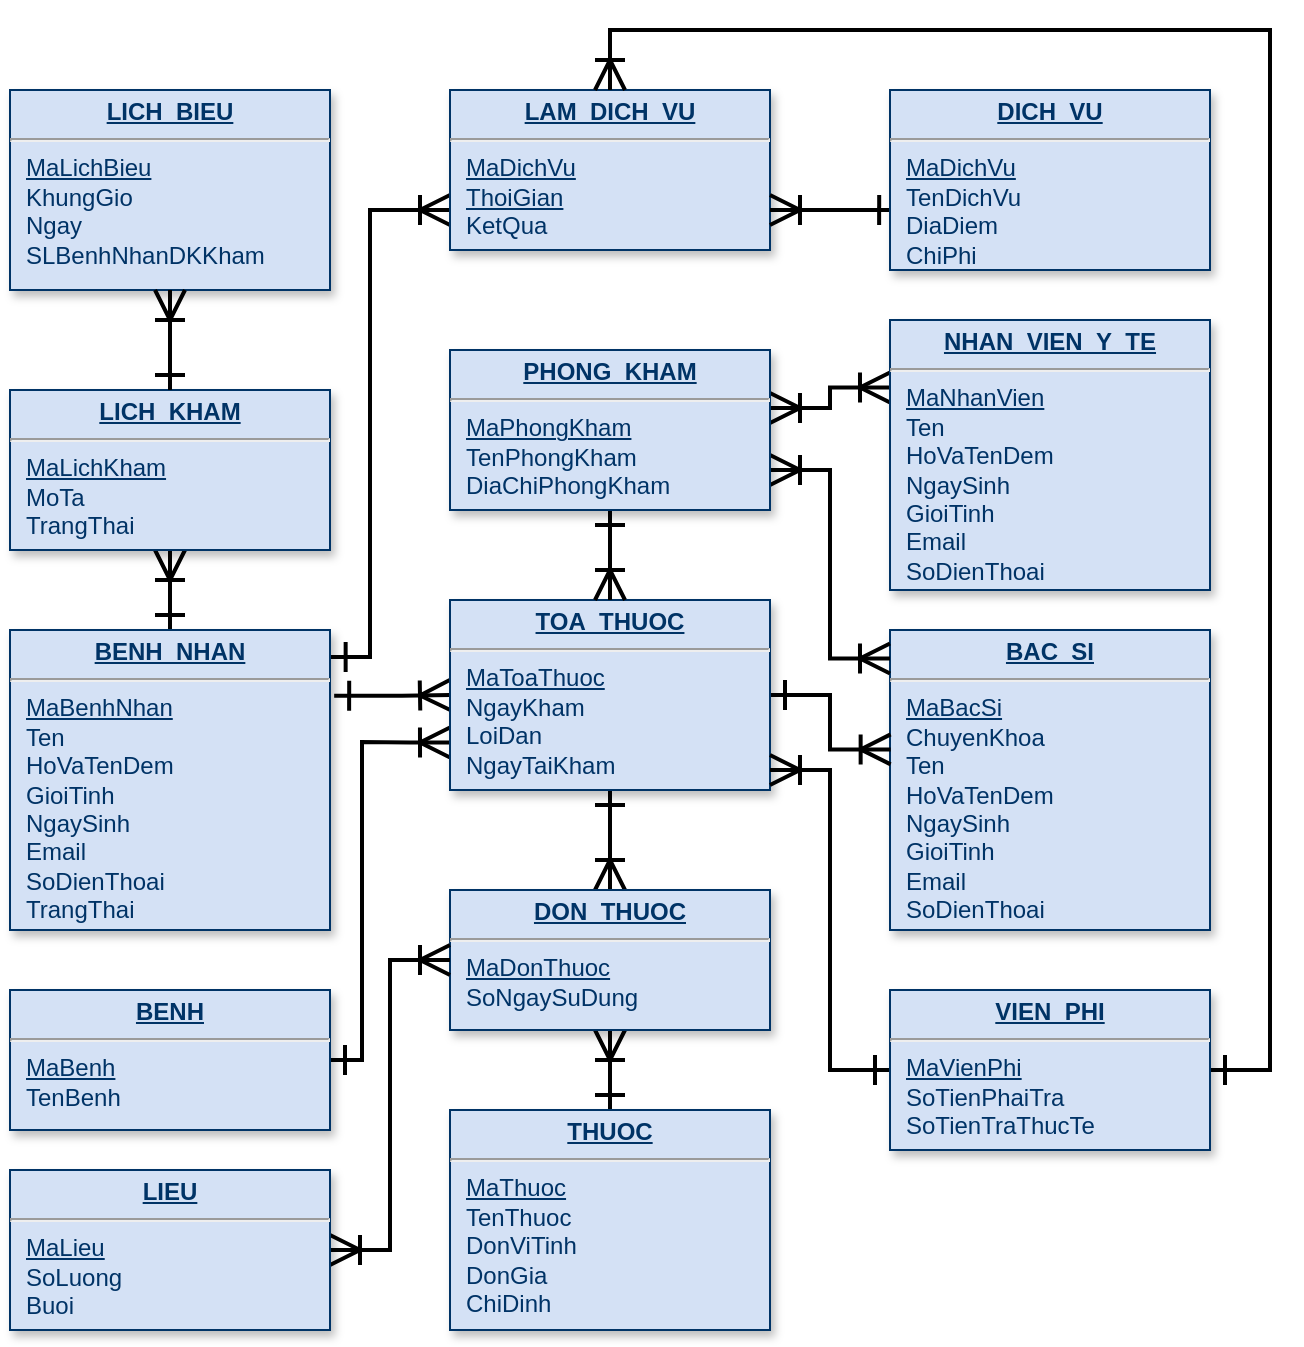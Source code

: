 <mxfile version="13.10.2" type="github">
  <diagram name="Page-1" id="efa7a0a1-bf9b-a30e-e6df-94a7791c09e9">
    <mxGraphModel dx="-330" dy="1448" grid="1" gridSize="10" guides="1" tooltips="1" connect="1" arrows="1" fold="1" page="1" pageScale="1" pageWidth="826" pageHeight="1169" background="#ffffff" math="0" shadow="0">
      <root>
        <mxCell id="0" />
        <mxCell id="1" parent="0" />
        <mxCell id="B0tJStdaB35ie_Ph1WJy-118" value="&lt;p style=&quot;margin: 0px ; margin-top: 4px ; text-align: center ; text-decoration: underline&quot;&gt;&lt;b&gt;BAC_SI&lt;/b&gt;&lt;/p&gt;&lt;hr&gt;&lt;p style=&quot;margin: 0px ; margin-left: 8px&quot;&gt;&lt;u&gt;MaBacSi&lt;/u&gt;&lt;/p&gt;&lt;p style=&quot;margin: 0px ; margin-left: 8px&quot;&gt;ChuyenKhoa&lt;/p&gt;&lt;p style=&quot;margin: 0px ; margin-left: 8px&quot;&gt;Ten&lt;/p&gt;&lt;p style=&quot;margin: 0px ; margin-left: 8px&quot;&gt;HoVaTenDem&lt;/p&gt;&lt;p style=&quot;margin: 0px ; margin-left: 8px&quot;&gt;NgaySinh&lt;/p&gt;&lt;p style=&quot;margin: 0px ; margin-left: 8px&quot;&gt;GioiTinh&lt;/p&gt;&lt;p style=&quot;margin: 0px ; margin-left: 8px&quot;&gt;Email&lt;/p&gt;&lt;p style=&quot;margin: 0px ; margin-left: 8px&quot;&gt;SoDienThoai&lt;/p&gt;" style="verticalAlign=top;align=left;overflow=fill;fontSize=12;fontFamily=Helvetica;html=1;strokeColor=#003366;shadow=1;fillColor=#D4E1F5;fontColor=#003366" parent="1" vertex="1">
          <mxGeometry x="1364" y="-810" width="160" height="150" as="geometry" />
        </mxCell>
        <mxCell id="B0tJStdaB35ie_Ph1WJy-130" style="edgeStyle=orthogonalEdgeStyle;rounded=0;orthogonalLoop=1;jettySize=auto;html=1;startArrow=ERone;startFill=0;startSize=12;endArrow=ERoneToMany;endFill=0;endSize=12;strokeWidth=2;entryX=0.5;entryY=1;entryDx=0;entryDy=0;exitX=0.5;exitY=0;exitDx=0;exitDy=0;" parent="1" source="B0tJStdaB35ie_Ph1WJy-119" target="B0tJStdaB35ie_Ph1WJy-126" edge="1">
          <mxGeometry relative="1" as="geometry">
            <mxPoint x="984" y="-784" as="sourcePoint" />
            <mxPoint x="944" y="-870" as="targetPoint" />
          </mxGeometry>
        </mxCell>
        <mxCell id="B0tJStdaB35ie_Ph1WJy-172" style="edgeStyle=orthogonalEdgeStyle;rounded=0;orthogonalLoop=1;jettySize=auto;html=1;exitX=1.002;exitY=0.09;exitDx=0;exitDy=0;startArrow=ERone;startFill=0;startSize=12;endArrow=ERoneToMany;endFill=0;endSize=12;strokeWidth=2;entryX=0;entryY=0.75;entryDx=0;entryDy=0;exitPerimeter=0;" parent="1" source="B0tJStdaB35ie_Ph1WJy-119" target="B0tJStdaB35ie_Ph1WJy-136" edge="1">
          <mxGeometry relative="1" as="geometry">
            <mxPoint x="984" y="-1020.0" as="targetPoint" />
            <Array as="points">
              <mxPoint x="1104" y="-797" />
              <mxPoint x="1104" y="-1020" />
            </Array>
          </mxGeometry>
        </mxCell>
        <mxCell id="B0tJStdaB35ie_Ph1WJy-176" style="edgeStyle=orthogonalEdgeStyle;rounded=0;orthogonalLoop=1;jettySize=auto;html=1;entryX=0;entryY=0.5;entryDx=0;entryDy=0;startArrow=ERone;startFill=0;startSize=12;endArrow=ERoneToMany;endFill=0;endSize=12;strokeWidth=2;exitX=1.013;exitY=0.219;exitDx=0;exitDy=0;exitPerimeter=0;" parent="1" source="B0tJStdaB35ie_Ph1WJy-119" target="B0tJStdaB35ie_Ph1WJy-120" edge="1">
          <mxGeometry relative="1" as="geometry">
            <mxPoint x="1084" y="-801" as="sourcePoint" />
            <Array as="points">
              <mxPoint x="1120" y="-777" />
            </Array>
          </mxGeometry>
        </mxCell>
        <mxCell id="B0tJStdaB35ie_Ph1WJy-119" value="&lt;p style=&quot;margin: 0px ; margin-top: 4px ; text-align: center ; text-decoration: underline&quot;&gt;&lt;b&gt;BENH_NHAN&lt;/b&gt;&lt;/p&gt;&lt;hr&gt;&lt;p style=&quot;margin: 0px ; margin-left: 8px&quot;&gt;&lt;u&gt;MaBenhNhan&lt;/u&gt;&lt;/p&gt;&lt;p style=&quot;margin: 0px ; margin-left: 8px&quot;&gt;Ten&lt;/p&gt;&lt;p style=&quot;margin: 0px ; margin-left: 8px&quot;&gt;HoVaTenDem&lt;/p&gt;&lt;p style=&quot;margin: 0px ; margin-left: 8px&quot;&gt;GioiTinh&lt;/p&gt;&lt;p style=&quot;margin: 0px ; margin-left: 8px&quot;&gt;NgaySinh&lt;/p&gt;&lt;p style=&quot;margin: 0px ; margin-left: 8px&quot;&gt;Email&lt;/p&gt;&lt;p style=&quot;margin: 0px ; margin-left: 8px&quot;&gt;SoDienThoai&lt;/p&gt;&lt;p style=&quot;margin: 0px ; margin-left: 8px&quot;&gt;TrangThai&lt;/p&gt;" style="verticalAlign=top;align=left;overflow=fill;fontSize=12;fontFamily=Helvetica;html=1;strokeColor=#003366;shadow=1;fillColor=#D4E1F5;fontColor=#003366" parent="1" vertex="1">
          <mxGeometry x="924" y="-810" width="160" height="150" as="geometry" />
        </mxCell>
        <mxCell id="B0tJStdaB35ie_Ph1WJy-179" style="edgeStyle=orthogonalEdgeStyle;rounded=0;orthogonalLoop=1;jettySize=auto;html=1;exitX=1;exitY=0.5;exitDx=0;exitDy=0;startArrow=ERone;startFill=0;startSize=12;endArrow=ERoneToMany;endFill=0;endSize=12;strokeWidth=2;entryX=0.002;entryY=0.398;entryDx=0;entryDy=0;entryPerimeter=0;" parent="1" source="B0tJStdaB35ie_Ph1WJy-120" target="B0tJStdaB35ie_Ph1WJy-118" edge="1">
          <mxGeometry relative="1" as="geometry">
            <mxPoint x="1363" y="-730" as="targetPoint" />
            <Array as="points">
              <mxPoint x="1334" y="-778" />
              <mxPoint x="1334" y="-750" />
            </Array>
          </mxGeometry>
        </mxCell>
        <mxCell id="B0tJStdaB35ie_Ph1WJy-186" style="edgeStyle=orthogonalEdgeStyle;rounded=0;orthogonalLoop=1;jettySize=auto;html=1;exitX=0;exitY=0.75;exitDx=0;exitDy=0;startArrow=ERoneToMany;startFill=0;startSize=12;endArrow=ERone;endFill=0;endSize=12;strokeWidth=2;entryX=1;entryY=0.5;entryDx=0;entryDy=0;" parent="1" source="B0tJStdaB35ie_Ph1WJy-120" target="B0tJStdaB35ie_Ph1WJy-183" edge="1">
          <mxGeometry relative="1" as="geometry">
            <Array as="points">
              <mxPoint x="1124" y="-754" />
              <mxPoint x="1100" y="-754" />
              <mxPoint x="1100" y="-595" />
            </Array>
          </mxGeometry>
        </mxCell>
        <mxCell id="B0tJStdaB35ie_Ph1WJy-190" style="edgeStyle=orthogonalEdgeStyle;rounded=0;orthogonalLoop=1;jettySize=auto;html=1;exitX=0.5;exitY=1;exitDx=0;exitDy=0;entryX=0.5;entryY=0;entryDx=0;entryDy=0;startArrow=ERone;startFill=0;startSize=12;endArrow=ERoneToMany;endFill=0;endSize=12;strokeWidth=2;" parent="1" source="B0tJStdaB35ie_Ph1WJy-120" target="B0tJStdaB35ie_Ph1WJy-187" edge="1">
          <mxGeometry relative="1" as="geometry" />
        </mxCell>
        <mxCell id="B0tJStdaB35ie_Ph1WJy-120" value="&lt;p style=&quot;margin: 0px ; margin-top: 4px ; text-align: center ; text-decoration: underline&quot;&gt;&lt;b&gt;TOA_THUOC&lt;/b&gt;&lt;/p&gt;&lt;hr&gt;&lt;p style=&quot;margin: 0px ; margin-left: 8px&quot;&gt;&lt;u&gt;MaToaThuoc&lt;/u&gt;&lt;/p&gt;&lt;p style=&quot;margin: 0px ; margin-left: 8px&quot;&gt;NgayKham&lt;/p&gt;&lt;p style=&quot;margin: 0px ; margin-left: 8px&quot;&gt;LoiDan&lt;/p&gt;&lt;p style=&quot;margin: 0px ; margin-left: 8px&quot;&gt;NgayTaiKham&lt;/p&gt;" style="verticalAlign=top;align=left;overflow=fill;fontSize=12;fontFamily=Helvetica;html=1;strokeColor=#003366;shadow=1;fillColor=#D4E1F5;fontColor=#003366" parent="1" vertex="1">
          <mxGeometry x="1144" y="-825" width="160" height="95" as="geometry" />
        </mxCell>
        <mxCell id="B0tJStdaB35ie_Ph1WJy-134" style="edgeStyle=orthogonalEdgeStyle;rounded=0;orthogonalLoop=1;jettySize=auto;html=1;exitX=0.5;exitY=1;exitDx=0;exitDy=0;entryX=0.5;entryY=0;entryDx=0;entryDy=0;startArrow=ERone;startFill=0;startSize=12;endArrow=ERoneToMany;endFill=0;endSize=12;strokeWidth=2;" parent="1" source="B0tJStdaB35ie_Ph1WJy-121" target="B0tJStdaB35ie_Ph1WJy-120" edge="1">
          <mxGeometry relative="1" as="geometry" />
        </mxCell>
        <mxCell id="B0tJStdaB35ie_Ph1WJy-181" style="edgeStyle=orthogonalEdgeStyle;rounded=0;orthogonalLoop=1;jettySize=auto;html=1;exitX=1;exitY=0.75;exitDx=0;exitDy=0;entryX=0;entryY=0.095;entryDx=0;entryDy=0;entryPerimeter=0;startArrow=ERoneToMany;startFill=0;startSize=12;endArrow=ERoneToMany;endFill=0;endSize=12;strokeWidth=2;" parent="1" source="B0tJStdaB35ie_Ph1WJy-121" target="B0tJStdaB35ie_Ph1WJy-118" edge="1">
          <mxGeometry relative="1" as="geometry" />
        </mxCell>
        <mxCell id="B0tJStdaB35ie_Ph1WJy-182" style="edgeStyle=orthogonalEdgeStyle;rounded=0;orthogonalLoop=1;jettySize=auto;html=1;exitX=1;exitY=0.363;exitDx=0;exitDy=0;startArrow=ERoneToMany;startFill=0;startSize=12;endArrow=ERoneToMany;endFill=0;endSize=12;strokeWidth=2;exitPerimeter=0;entryX=0;entryY=0.25;entryDx=0;entryDy=0;" parent="1" source="B0tJStdaB35ie_Ph1WJy-121" target="B0tJStdaB35ie_Ph1WJy-173" edge="1">
          <mxGeometry relative="1" as="geometry">
            <mxPoint x="1364" y="-925" as="targetPoint" />
          </mxGeometry>
        </mxCell>
        <mxCell id="B0tJStdaB35ie_Ph1WJy-121" value="&lt;p style=&quot;margin: 0px ; margin-top: 4px ; text-align: center ; text-decoration: underline&quot;&gt;&lt;b&gt;PHONG_KHAM&lt;/b&gt;&lt;/p&gt;&lt;hr&gt;&lt;p style=&quot;margin: 0px ; margin-left: 8px&quot;&gt;&lt;u&gt;MaPhongKham&lt;/u&gt;&lt;/p&gt;&lt;p style=&quot;margin: 0px ; margin-left: 8px&quot;&gt;TenPhongKham&lt;/p&gt;&lt;p style=&quot;margin: 0px ; margin-left: 8px&quot;&gt;DiaChiPhongKham&lt;/p&gt;" style="verticalAlign=top;align=left;overflow=fill;fontSize=12;fontFamily=Helvetica;html=1;strokeColor=#003366;shadow=1;fillColor=#D4E1F5;fontColor=#003366" parent="1" vertex="1">
          <mxGeometry x="1144" y="-950" width="160" height="80" as="geometry" />
        </mxCell>
        <mxCell id="B0tJStdaB35ie_Ph1WJy-126" value="&lt;p style=&quot;margin: 0px ; margin-top: 4px ; text-align: center ; text-decoration: underline&quot;&gt;&lt;b&gt;LICH_KHAM&lt;/b&gt;&lt;/p&gt;&lt;hr&gt;&lt;p style=&quot;margin: 0px ; margin-left: 8px&quot;&gt;&lt;u&gt;MaLichKham&lt;/u&gt;&lt;/p&gt;&lt;p style=&quot;margin: 0px ; margin-left: 8px&quot;&gt;MoTa&lt;/p&gt;&lt;p style=&quot;margin: 0px ; margin-left: 8px&quot;&gt;TrangThai&lt;/p&gt;" style="verticalAlign=top;align=left;overflow=fill;fontSize=12;fontFamily=Helvetica;html=1;strokeColor=#003366;shadow=1;fillColor=#D4E1F5;fontColor=#003366" parent="1" vertex="1">
          <mxGeometry x="924" y="-930" width="160" height="80" as="geometry" />
        </mxCell>
        <mxCell id="B0tJStdaB35ie_Ph1WJy-136" value="&lt;p style=&quot;margin: 0px ; margin-top: 4px ; text-align: center ; text-decoration: underline&quot;&gt;&lt;b&gt;LAM_DICH_VU&lt;/b&gt;&lt;/p&gt;&lt;hr&gt;&lt;p style=&quot;margin: 0px ; margin-left: 8px&quot;&gt;&lt;u&gt;MaDichVu&lt;/u&gt;&lt;/p&gt;&lt;p style=&quot;margin: 0px ; margin-left: 8px&quot;&gt;&lt;u&gt;ThoiGian&lt;/u&gt;&lt;/p&gt;&lt;p style=&quot;margin: 0px ; margin-left: 8px&quot;&gt;KetQua&lt;/p&gt;&lt;p style=&quot;margin: 0px ; margin-left: 8px&quot;&gt;&lt;br&gt;&lt;/p&gt;" style="verticalAlign=top;align=left;overflow=fill;fontSize=12;fontFamily=Helvetica;html=1;strokeColor=#003366;shadow=1;fillColor=#D4E1F5;fontColor=#003366" parent="1" vertex="1">
          <mxGeometry x="1144" y="-1080" width="160" height="80" as="geometry" />
        </mxCell>
        <mxCell id="B0tJStdaB35ie_Ph1WJy-138" style="edgeStyle=orthogonalEdgeStyle;rounded=0;orthogonalLoop=1;jettySize=auto;html=1;exitX=0.013;exitY=0.667;exitDx=0;exitDy=0;entryX=1;entryY=0.75;entryDx=0;entryDy=0;startArrow=ERone;startFill=0;startSize=12;endArrow=ERoneToMany;endFill=0;endSize=12;strokeWidth=2;exitPerimeter=0;" parent="1" source="B0tJStdaB35ie_Ph1WJy-137" target="B0tJStdaB35ie_Ph1WJy-136" edge="1">
          <mxGeometry relative="1" as="geometry" />
        </mxCell>
        <mxCell id="B0tJStdaB35ie_Ph1WJy-137" value="&lt;p style=&quot;margin: 0px ; margin-top: 4px ; text-align: center ; text-decoration: underline&quot;&gt;&lt;b&gt;DICH_VU&lt;/b&gt;&lt;/p&gt;&lt;hr&gt;&lt;p style=&quot;margin: 0px ; margin-left: 8px&quot;&gt;&lt;u&gt;MaDichVu&lt;/u&gt;&lt;/p&gt;&lt;p style=&quot;margin: 0px ; margin-left: 8px&quot;&gt;TenDichVu&lt;/p&gt;&lt;p style=&quot;margin: 0px ; margin-left: 8px&quot;&gt;DiaDiem&lt;/p&gt;&lt;p style=&quot;margin: 0px ; margin-left: 8px&quot;&gt;ChiPhi&lt;/p&gt;" style="verticalAlign=top;align=left;overflow=fill;fontSize=12;fontFamily=Helvetica;html=1;strokeColor=#003366;shadow=1;fillColor=#D4E1F5;fontColor=#003366" parent="1" vertex="1">
          <mxGeometry x="1364" y="-1080" width="160" height="90" as="geometry" />
        </mxCell>
        <mxCell id="B0tJStdaB35ie_Ph1WJy-173" value="&lt;p style=&quot;margin: 0px ; margin-top: 4px ; text-align: center ; text-decoration: underline&quot;&gt;&lt;b&gt;NHAN_VIEN_Y_TE&lt;/b&gt;&lt;/p&gt;&lt;hr&gt;&lt;p style=&quot;margin: 0px ; margin-left: 8px&quot;&gt;&lt;u&gt;MaNhanVien&lt;/u&gt;&lt;/p&gt;&lt;p style=&quot;margin: 0px ; margin-left: 8px&quot;&gt;Ten&lt;/p&gt;&lt;p style=&quot;margin: 0px ; margin-left: 8px&quot;&gt;HoVaTenDem&lt;/p&gt;&lt;p style=&quot;margin: 0px 0px 0px 8px&quot;&gt;NgaySinh&lt;/p&gt;&lt;p style=&quot;margin: 0px 0px 0px 8px&quot;&gt;GioiTinh&lt;/p&gt;&lt;p style=&quot;margin: 0px 0px 0px 8px&quot;&gt;Email&lt;/p&gt;&lt;p style=&quot;margin: 0px 0px 0px 8px&quot;&gt;SoDienThoai&lt;/p&gt;" style="verticalAlign=top;align=left;overflow=fill;fontSize=12;fontFamily=Helvetica;html=1;strokeColor=#003366;shadow=1;fillColor=#D4E1F5;fontColor=#003366" parent="1" vertex="1">
          <mxGeometry x="1364" y="-965" width="160" height="135" as="geometry" />
        </mxCell>
        <mxCell id="B0tJStdaB35ie_Ph1WJy-183" value="&lt;p style=&quot;margin: 0px ; margin-top: 4px ; text-align: center ; text-decoration: underline&quot;&gt;&lt;b&gt;BENH&lt;/b&gt;&lt;/p&gt;&lt;hr&gt;&lt;p style=&quot;margin: 0px ; margin-left: 8px&quot;&gt;&lt;u&gt;MaBenh&lt;/u&gt;&lt;/p&gt;&lt;p style=&quot;margin: 0px ; margin-left: 8px&quot;&gt;TenBenh&lt;/p&gt;&lt;p style=&quot;margin: 0px ; margin-left: 8px&quot;&gt;&lt;br&gt;&lt;/p&gt;" style="verticalAlign=top;align=left;overflow=fill;fontSize=12;fontFamily=Helvetica;html=1;strokeColor=#003366;shadow=1;fillColor=#D4E1F5;fontColor=#003366" parent="1" vertex="1">
          <mxGeometry x="924" y="-630" width="160" height="70" as="geometry" />
        </mxCell>
        <mxCell id="B0tJStdaB35ie_Ph1WJy-193" style="edgeStyle=orthogonalEdgeStyle;rounded=0;orthogonalLoop=1;jettySize=auto;html=1;exitX=0.5;exitY=1;exitDx=0;exitDy=0;entryX=0.5;entryY=0;entryDx=0;entryDy=0;startArrow=ERoneToMany;startFill=0;startSize=12;endArrow=ERone;endFill=0;endSize=12;strokeWidth=2;" parent="1" source="B0tJStdaB35ie_Ph1WJy-187" target="B0tJStdaB35ie_Ph1WJy-191" edge="1">
          <mxGeometry relative="1" as="geometry" />
        </mxCell>
        <mxCell id="B0tJStdaB35ie_Ph1WJy-187" value="&lt;p style=&quot;margin: 0px ; margin-top: 4px ; text-align: center ; text-decoration: underline&quot;&gt;&lt;b&gt;DON_THUOC&lt;/b&gt;&lt;/p&gt;&lt;hr&gt;&lt;p style=&quot;margin: 0px ; margin-left: 8px&quot;&gt;&lt;u&gt;MaDonThuoc&lt;/u&gt;&lt;/p&gt;&lt;p style=&quot;margin: 0px ; margin-left: 8px&quot;&gt;SoNgaySuDung&lt;/p&gt;" style="verticalAlign=top;align=left;overflow=fill;fontSize=12;fontFamily=Helvetica;html=1;strokeColor=#003366;shadow=1;fillColor=#D4E1F5;fontColor=#003366" parent="1" vertex="1">
          <mxGeometry x="1144" y="-680" width="160" height="70" as="geometry" />
        </mxCell>
        <mxCell id="B0tJStdaB35ie_Ph1WJy-191" value="&lt;p style=&quot;margin: 0px ; margin-top: 4px ; text-align: center ; text-decoration: underline&quot;&gt;&lt;b&gt;THUOC&lt;/b&gt;&lt;/p&gt;&lt;hr&gt;&lt;p style=&quot;margin: 0px ; margin-left: 8px&quot;&gt;&lt;u&gt;MaThuoc&lt;/u&gt;&lt;/p&gt;&lt;p style=&quot;margin: 0px ; margin-left: 8px&quot;&gt;TenThuoc&lt;/p&gt;&lt;p style=&quot;margin: 0px ; margin-left: 8px&quot;&gt;DonViTinh&lt;/p&gt;&lt;p style=&quot;margin: 0px ; margin-left: 8px&quot;&gt;DonGia&lt;/p&gt;&lt;p style=&quot;margin: 0px ; margin-left: 8px&quot;&gt;ChiDinh&lt;/p&gt;&lt;p style=&quot;margin: 0px ; margin-left: 8px&quot;&gt;&lt;br&gt;&lt;/p&gt;" style="verticalAlign=top;align=left;overflow=fill;fontSize=12;fontFamily=Helvetica;html=1;strokeColor=#003366;shadow=1;fillColor=#D4E1F5;fontColor=#003366" parent="1" vertex="1">
          <mxGeometry x="1144" y="-570" width="160" height="110" as="geometry" />
        </mxCell>
        <mxCell id="B0tJStdaB35ie_Ph1WJy-195" style="edgeStyle=orthogonalEdgeStyle;rounded=0;orthogonalLoop=1;jettySize=auto;html=1;exitX=1;exitY=0.5;exitDx=0;exitDy=0;entryX=0;entryY=0.5;entryDx=0;entryDy=0;startArrow=ERoneToMany;startFill=0;startSize=12;endArrow=ERoneToMany;endFill=0;endSize=12;strokeWidth=2;" parent="1" source="B0tJStdaB35ie_Ph1WJy-194" target="B0tJStdaB35ie_Ph1WJy-187" edge="1">
          <mxGeometry relative="1" as="geometry" />
        </mxCell>
        <mxCell id="B0tJStdaB35ie_Ph1WJy-194" value="&lt;p style=&quot;margin: 0px ; margin-top: 4px ; text-align: center ; text-decoration: underline&quot;&gt;&lt;b&gt;LIEU&lt;/b&gt;&lt;/p&gt;&lt;hr&gt;&lt;p style=&quot;margin: 0px ; margin-left: 8px&quot;&gt;&lt;u&gt;MaLieu&lt;/u&gt;&lt;/p&gt;&lt;p style=&quot;margin: 0px ; margin-left: 8px&quot;&gt;SoLuong&lt;/p&gt;&lt;p style=&quot;margin: 0px ; margin-left: 8px&quot;&gt;Buoi&lt;/p&gt;" style="verticalAlign=top;align=left;overflow=fill;fontSize=12;fontFamily=Helvetica;html=1;strokeColor=#003366;shadow=1;fillColor=#D4E1F5;fontColor=#003366" parent="1" vertex="1">
          <mxGeometry x="924" y="-540" width="160" height="80" as="geometry" />
        </mxCell>
        <mxCell id="B0tJStdaB35ie_Ph1WJy-200" style="edgeStyle=orthogonalEdgeStyle;rounded=0;orthogonalLoop=1;jettySize=auto;html=1;exitX=0;exitY=0.5;exitDx=0;exitDy=0;entryX=1;entryY=0.895;entryDx=0;entryDy=0;entryPerimeter=0;startArrow=ERone;startFill=0;startSize=12;endArrow=ERoneToMany;endFill=0;endSize=12;strokeWidth=2;" parent="1" source="B0tJStdaB35ie_Ph1WJy-199" target="B0tJStdaB35ie_Ph1WJy-120" edge="1">
          <mxGeometry relative="1" as="geometry" />
        </mxCell>
        <mxCell id="B0tJStdaB35ie_Ph1WJy-203" style="edgeStyle=orthogonalEdgeStyle;rounded=0;orthogonalLoop=1;jettySize=auto;html=1;exitX=1;exitY=0.5;exitDx=0;exitDy=0;entryX=0.5;entryY=0;entryDx=0;entryDy=0;startArrow=ERone;startFill=0;startSize=12;endArrow=ERoneToMany;endFill=0;endSize=12;strokeWidth=2;" parent="1" source="B0tJStdaB35ie_Ph1WJy-199" target="B0tJStdaB35ie_Ph1WJy-136" edge="1">
          <mxGeometry relative="1" as="geometry" />
        </mxCell>
        <mxCell id="B0tJStdaB35ie_Ph1WJy-199" value="&lt;p style=&quot;margin: 0px ; margin-top: 4px ; text-align: center ; text-decoration: underline&quot;&gt;&lt;b&gt;VIEN_PHI&lt;/b&gt;&lt;/p&gt;&lt;hr&gt;&lt;p style=&quot;margin: 0px ; margin-left: 8px&quot;&gt;&lt;u&gt;MaVienPhi&lt;/u&gt;&lt;/p&gt;&lt;p style=&quot;margin: 0px ; margin-left: 8px&quot;&gt;SoTienPhaiTra&lt;/p&gt;&lt;p style=&quot;margin: 0px ; margin-left: 8px&quot;&gt;SoTienTraThucTe&lt;/p&gt;" style="verticalAlign=top;align=left;overflow=fill;fontSize=12;fontFamily=Helvetica;html=1;strokeColor=#003366;shadow=1;fillColor=#D4E1F5;fontColor=#003366" parent="1" vertex="1">
          <mxGeometry x="1364" y="-630" width="160" height="80" as="geometry" />
        </mxCell>
        <mxCell id="5lNmmFZzOXEQ4RBPfCnp-1" value="&lt;p style=&quot;margin: 0px ; margin-top: 4px ; text-align: center ; text-decoration: underline&quot;&gt;&lt;b&gt;LICH_BIEU&lt;/b&gt;&lt;/p&gt;&lt;hr&gt;&lt;p style=&quot;margin: 0px ; margin-left: 8px&quot;&gt;&lt;u&gt;MaLichBieu&lt;/u&gt;&lt;/p&gt;&lt;p style=&quot;margin: 0px ; margin-left: 8px&quot;&gt;KhungGio&lt;/p&gt;&lt;p style=&quot;margin: 0px ; margin-left: 8px&quot;&gt;Ngay&lt;/p&gt;&lt;p style=&quot;margin: 0px ; margin-left: 8px&quot;&gt;SLBenhNhanDKKham&lt;/p&gt;" style="verticalAlign=top;align=left;overflow=fill;fontSize=12;fontFamily=Helvetica;html=1;strokeColor=#003366;shadow=1;fillColor=#D4E1F5;fontColor=#003366" vertex="1" parent="1">
          <mxGeometry x="924" y="-1080" width="160" height="100" as="geometry" />
        </mxCell>
        <mxCell id="5lNmmFZzOXEQ4RBPfCnp-2" style="edgeStyle=orthogonalEdgeStyle;rounded=0;orthogonalLoop=1;jettySize=auto;html=1;startArrow=ERone;startFill=0;startSize=12;endArrow=ERoneToMany;endFill=0;endSize=12;strokeWidth=2;entryX=0.5;entryY=1;entryDx=0;entryDy=0;exitX=0.5;exitY=0;exitDx=0;exitDy=0;" edge="1" parent="1" source="B0tJStdaB35ie_Ph1WJy-126" target="5lNmmFZzOXEQ4RBPfCnp-1">
          <mxGeometry relative="1" as="geometry">
            <mxPoint x="990" y="-940" as="sourcePoint" />
            <mxPoint x="990" y="-980" as="targetPoint" />
            <Array as="points">
              <mxPoint x="1004" y="-950" />
              <mxPoint x="1004" y="-950" />
            </Array>
          </mxGeometry>
        </mxCell>
      </root>
    </mxGraphModel>
  </diagram>
</mxfile>
